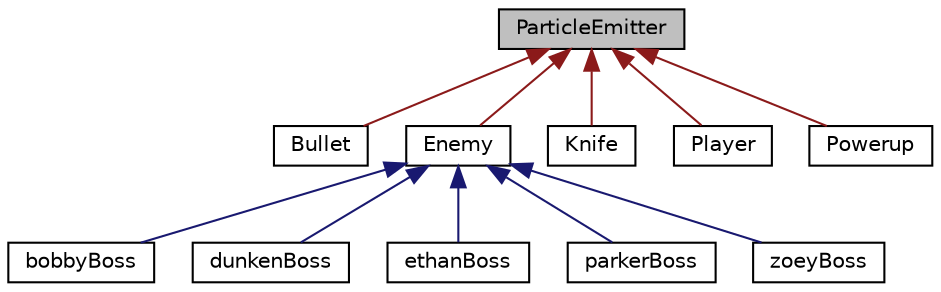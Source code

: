 digraph "ParticleEmitter"
{
  edge [fontname="Helvetica",fontsize="10",labelfontname="Helvetica",labelfontsize="10"];
  node [fontname="Helvetica",fontsize="10",shape=record];
  Node1 [label="ParticleEmitter",height=0.2,width=0.4,color="black", fillcolor="grey75", style="filled", fontcolor="black"];
  Node1 -> Node2 [dir="back",color="firebrick4",fontsize="10",style="solid",fontname="Helvetica"];
  Node2 [label="Bullet",height=0.2,width=0.4,color="black", fillcolor="white", style="filled",URL="$class_bullet.html",tooltip="The Bullet header file. "];
  Node1 -> Node3 [dir="back",color="firebrick4",fontsize="10",style="solid",fontname="Helvetica"];
  Node3 [label="Enemy",height=0.2,width=0.4,color="black", fillcolor="white", style="filled",URL="$class_enemy.html",tooltip="The Enemy header file. "];
  Node3 -> Node4 [dir="back",color="midnightblue",fontsize="10",style="solid",fontname="Helvetica"];
  Node4 [label="bobbyBoss",height=0.2,width=0.4,color="black", fillcolor="white", style="filled",URL="$classbobby_boss.html",tooltip="The Bobby Boss header file. "];
  Node3 -> Node5 [dir="back",color="midnightblue",fontsize="10",style="solid",fontname="Helvetica"];
  Node5 [label="dunkenBoss",height=0.2,width=0.4,color="black", fillcolor="white", style="filled",URL="$classdunken_boss.html"];
  Node3 -> Node6 [dir="back",color="midnightblue",fontsize="10",style="solid",fontname="Helvetica"];
  Node6 [label="ethanBoss",height=0.2,width=0.4,color="black", fillcolor="white", style="filled",URL="$classethan_boss.html"];
  Node3 -> Node7 [dir="back",color="midnightblue",fontsize="10",style="solid",fontname="Helvetica"];
  Node7 [label="parkerBoss",height=0.2,width=0.4,color="black", fillcolor="white", style="filled",URL="$classparker_boss.html"];
  Node3 -> Node8 [dir="back",color="midnightblue",fontsize="10",style="solid",fontname="Helvetica"];
  Node8 [label="zoeyBoss",height=0.2,width=0.4,color="black", fillcolor="white", style="filled",URL="$classzoey_boss.html"];
  Node1 -> Node9 [dir="back",color="firebrick4",fontsize="10",style="solid",fontname="Helvetica"];
  Node9 [label="Knife",height=0.2,width=0.4,color="black", fillcolor="white", style="filled",URL="$class_knife.html",tooltip="The knife header file. "];
  Node1 -> Node10 [dir="back",color="firebrick4",fontsize="10",style="solid",fontname="Helvetica"];
  Node10 [label="Player",height=0.2,width=0.4,color="black", fillcolor="white", style="filled",URL="$class_player.html"];
  Node1 -> Node11 [dir="back",color="firebrick4",fontsize="10",style="solid",fontname="Helvetica"];
  Node11 [label="Powerup",height=0.2,width=0.4,color="black", fillcolor="white", style="filled",URL="$class_powerup.html"];
}
